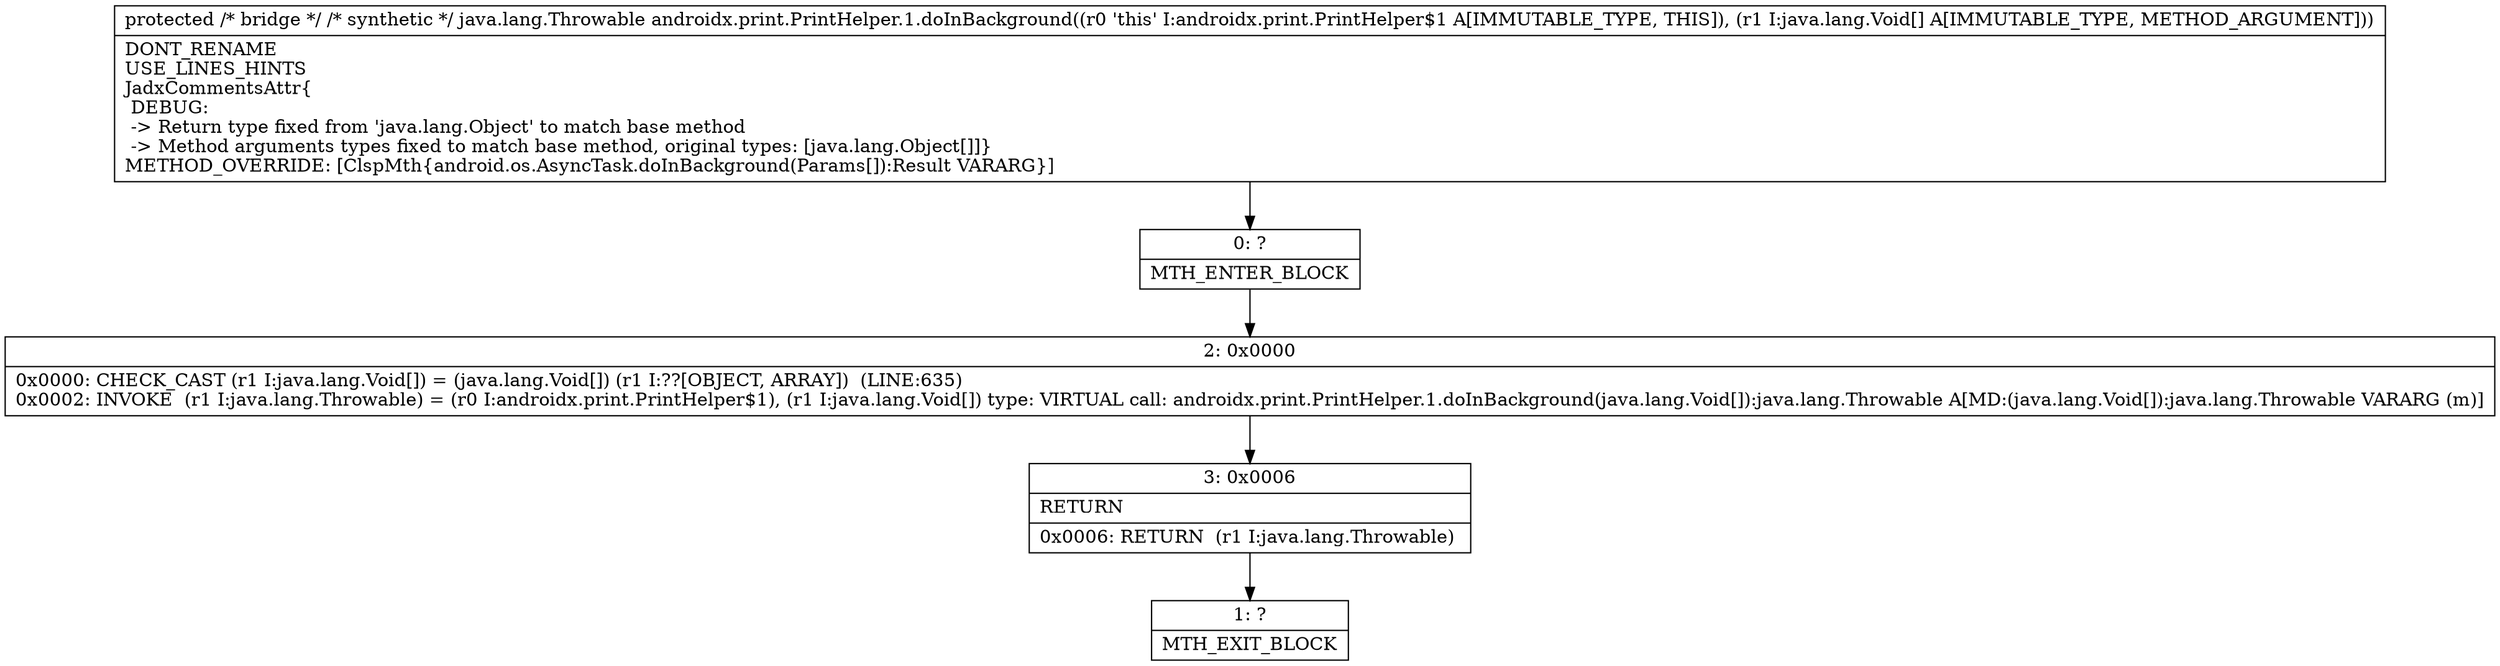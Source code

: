 digraph "CFG forandroidx.print.PrintHelper.1.doInBackground([Ljava\/lang\/Object;)Ljava\/lang\/Object;" {
Node_0 [shape=record,label="{0\:\ ?|MTH_ENTER_BLOCK\l}"];
Node_2 [shape=record,label="{2\:\ 0x0000|0x0000: CHECK_CAST (r1 I:java.lang.Void[]) = (java.lang.Void[]) (r1 I:??[OBJECT, ARRAY])  (LINE:635)\l0x0002: INVOKE  (r1 I:java.lang.Throwable) = (r0 I:androidx.print.PrintHelper$1), (r1 I:java.lang.Void[]) type: VIRTUAL call: androidx.print.PrintHelper.1.doInBackground(java.lang.Void[]):java.lang.Throwable A[MD:(java.lang.Void[]):java.lang.Throwable VARARG (m)]\l}"];
Node_3 [shape=record,label="{3\:\ 0x0006|RETURN\l|0x0006: RETURN  (r1 I:java.lang.Throwable) \l}"];
Node_1 [shape=record,label="{1\:\ ?|MTH_EXIT_BLOCK\l}"];
MethodNode[shape=record,label="{protected \/* bridge *\/ \/* synthetic *\/ java.lang.Throwable androidx.print.PrintHelper.1.doInBackground((r0 'this' I:androidx.print.PrintHelper$1 A[IMMUTABLE_TYPE, THIS]), (r1 I:java.lang.Void[] A[IMMUTABLE_TYPE, METHOD_ARGUMENT]))  | DONT_RENAME\lUSE_LINES_HINTS\lJadxCommentsAttr\{\l DEBUG: \l \-\> Return type fixed from 'java.lang.Object' to match base method\l \-\> Method arguments types fixed to match base method, original types: [java.lang.Object[]]\}\lMETHOD_OVERRIDE: [ClspMth\{android.os.AsyncTask.doInBackground(Params[]):Result VARARG\}]\l}"];
MethodNode -> Node_0;Node_0 -> Node_2;
Node_2 -> Node_3;
Node_3 -> Node_1;
}

